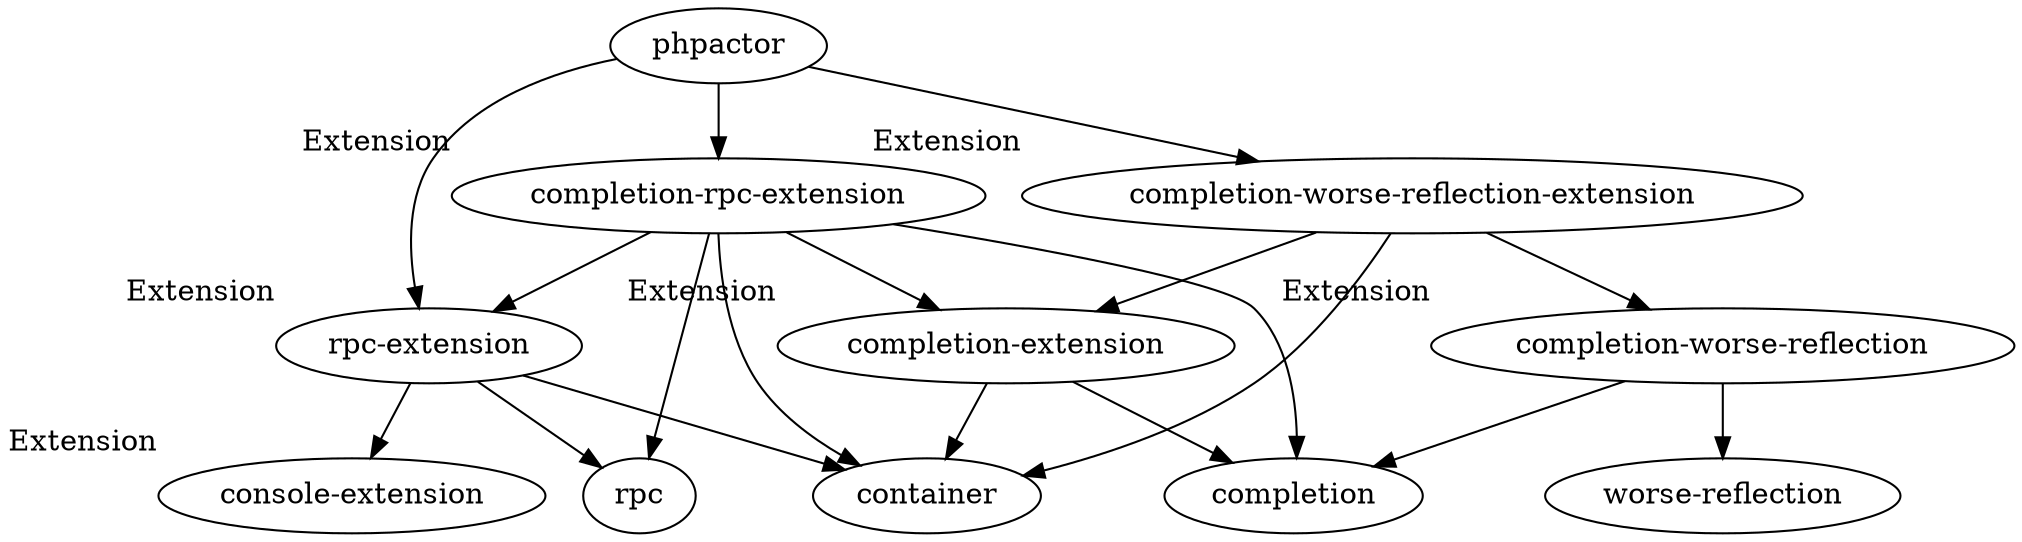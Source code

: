 digraph {
    "phpactor"
    "container"
    "completion"
    "completion-extension" [xlabel="Extension"]
    "console-extension" [xlabel="Extension"]
    "rpc-extension" [xlabel="Extension"]
    "completion-rpc-extension" [xlabel="Extension"]
    "completion-worse-reflection" [xlabel="Extension"]
    "completion-worse-reflection-extension" [xlabel="Extension"]
    "worse-reflection"
    "rpc"
    "completion"
    "completion-worse-reflection"

    "phpactor" -> "completion-rpc-extension"
    "rpc-extension" -> "rpc"
    "rpc-extension" -> "container"
    "rpc-extension" -> "console-extension"
    "phpactor" -> "rpc-extension"
    "completion-rpc-extension" -> "rpc-extension"
    "completion-extension" -> "completion"
    "completion-extension" -> "container"
    "phpactor" -> "completion-worse-reflection-extension"
    "completion-rpc-extension" -> "completion-extension"
    "completion-rpc-extension" -> "completion"
    "completion-rpc-extension" -> "rpc"
    "completion-rpc-extension" -> "container"
    "completion-worse-reflection" -> "completion"
    "completion-worse-reflection" -> "worse-reflection"
    "completion-worse-reflection-extension" -> "completion-extension"
    "completion-worse-reflection-extension" -> "completion-worse-reflection"
    "completion-worse-reflection-extension" -> "container"
}

